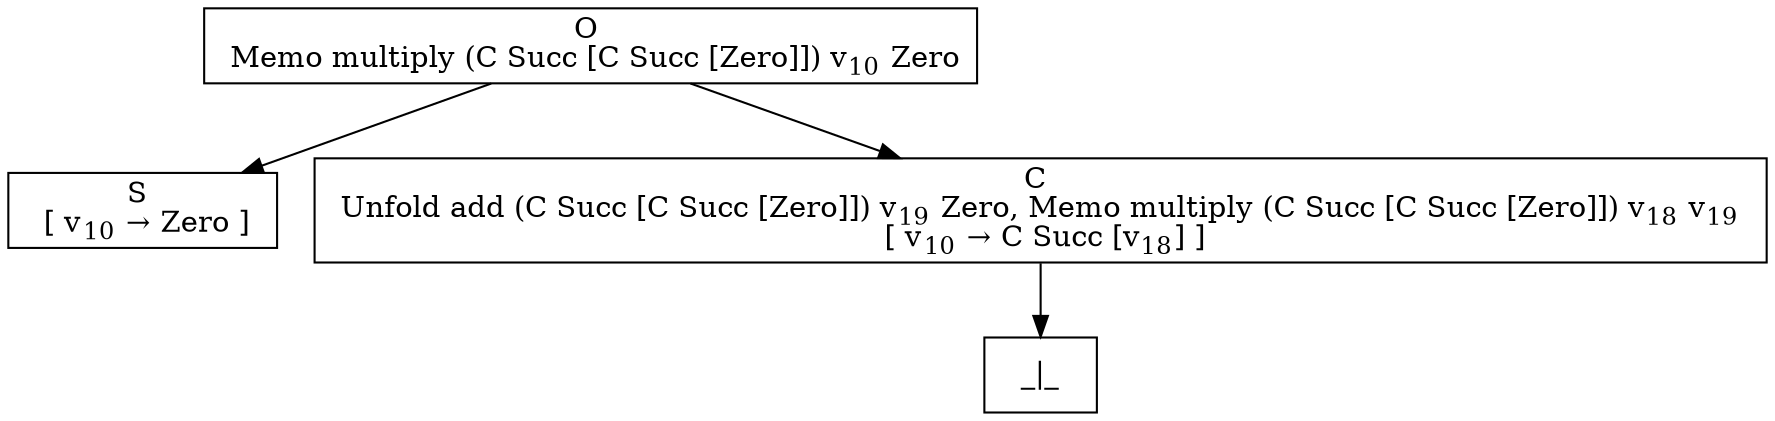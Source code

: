 digraph {
    graph [rankdir=TB
          ,bgcolor=transparent];
    node [shape=box
         ,fillcolor=white
         ,style=filled];
    0 [label=<O <BR/> Memo multiply (C Succ [C Succ [Zero]]) v<SUB>10</SUB> Zero>];
    1 [label=<S <BR/>  [ v<SUB>10</SUB> &rarr; Zero ] >];
    2 [label=<C <BR/> Unfold add (C Succ [C Succ [Zero]]) v<SUB>19</SUB> Zero, Memo multiply (C Succ [C Succ [Zero]]) v<SUB>18</SUB> v<SUB>19</SUB> <BR/>  [ v<SUB>10</SUB> &rarr; C Succ [v<SUB>18</SUB>] ] >];
    3 [label=<_|_>];
    0 -> 1 [label=""];
    0 -> 2 [label=""];
    2 -> 3 [label=""];
}